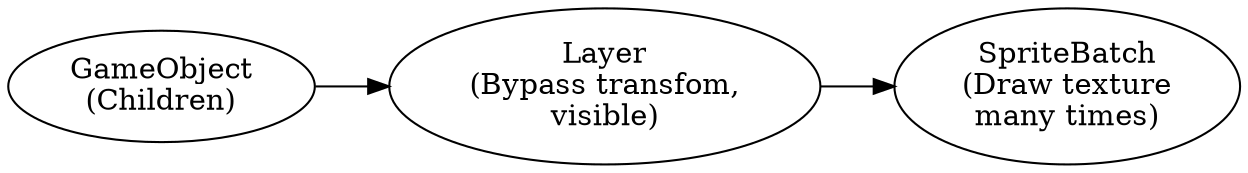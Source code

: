 digraph ClassTree {
    graph [rankdir=LR]
    
    GameObject[label="GameObject\n(Children)"]
    GOLayer[label="Layer\n(Bypass transfom,\nvisible)"]
    SpriteBatch[label="SpriteBatch\n(Draw texture\nmany times)"]
    
    GameObject -> GOLayer -> SpriteBatch
}